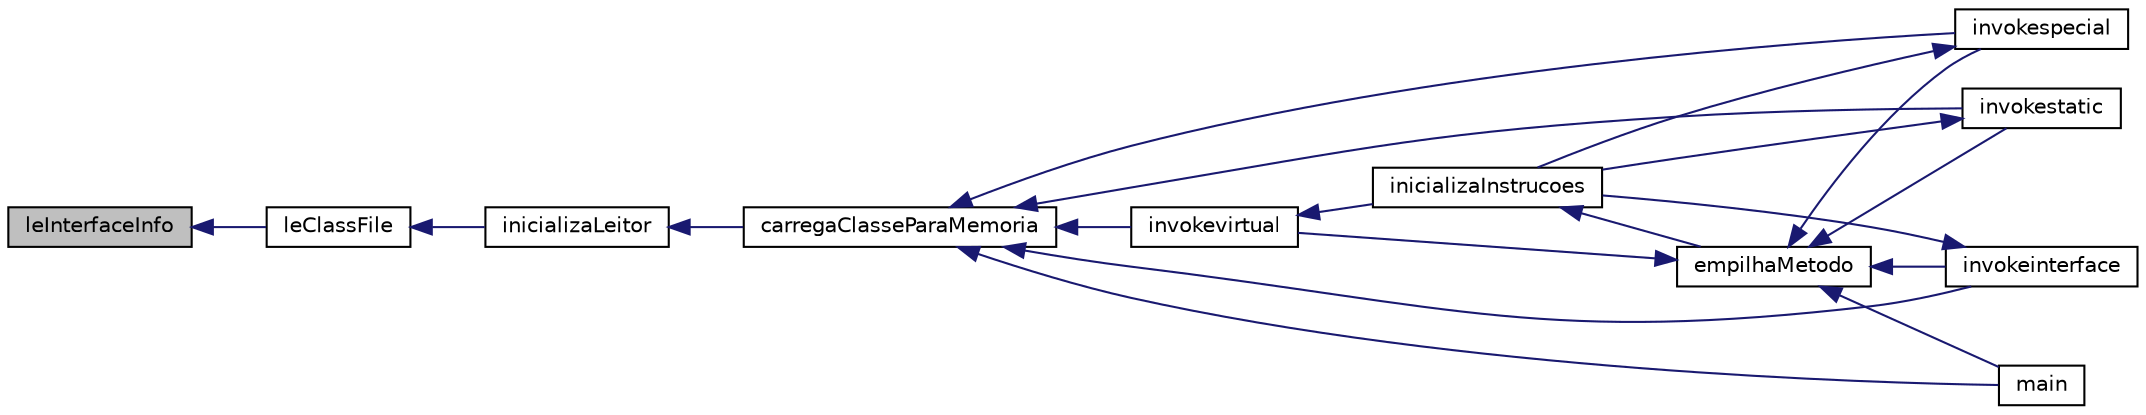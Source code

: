 digraph "leInterfaceInfo"
{
 // INTERACTIVE_SVG=YES
  edge [fontname="Helvetica",fontsize="10",labelfontname="Helvetica",labelfontsize="10"];
  node [fontname="Helvetica",fontsize="10",shape=record];
  rankdir="LR";
  Node190 [label="leInterfaceInfo",height=0.2,width=0.4,color="black", fillcolor="grey75", style="filled", fontcolor="black"];
  Node190 -> Node191 [dir="back",color="midnightblue",fontsize="10",style="solid",fontname="Helvetica"];
  Node191 [label="leClassFile",height=0.2,width=0.4,color="black", fillcolor="white", style="filled",URL="$leitor_8h.html#a6c4f68e13e23b5765be0187a0cd1e1bf"];
  Node191 -> Node192 [dir="back",color="midnightblue",fontsize="10",style="solid",fontname="Helvetica"];
  Node192 [label="inicializaLeitor",height=0.2,width=0.4,color="black", fillcolor="white", style="filled",URL="$leitor_8h.html#a658f67ed6a3ca72248e7cc0eaba67ba5"];
  Node192 -> Node193 [dir="back",color="midnightblue",fontsize="10",style="solid",fontname="Helvetica"];
  Node193 [label="carregaClasseParaMemoria",height=0.2,width=0.4,color="black", fillcolor="white", style="filled",URL="$carregador_8h.html#a6be3551b88a5154690e9e147217ca181"];
  Node193 -> Node194 [dir="back",color="midnightblue",fontsize="10",style="solid",fontname="Helvetica"];
  Node194 [label="invokevirtual",height=0.2,width=0.4,color="black", fillcolor="white", style="filled",URL="$instrucao_8h.html#a78801a57dd7317b58754d741e22607a7"];
  Node194 -> Node195 [dir="back",color="midnightblue",fontsize="10",style="solid",fontname="Helvetica"];
  Node195 [label="inicializaInstrucoes",height=0.2,width=0.4,color="black", fillcolor="white", style="filled",URL="$instrucao_8h.html#a308f4b87fb42ab5a62790c0127003ebe"];
  Node195 -> Node196 [dir="back",color="midnightblue",fontsize="10",style="solid",fontname="Helvetica"];
  Node196 [label="empilhaMetodo",height=0.2,width=0.4,color="black", fillcolor="white", style="filled",URL="$metodo_8h.html#a68acc5b3f2238f62b7d0ee50964183c1"];
  Node196 -> Node194 [dir="back",color="midnightblue",fontsize="10",style="solid",fontname="Helvetica"];
  Node196 -> Node197 [dir="back",color="midnightblue",fontsize="10",style="solid",fontname="Helvetica"];
  Node197 [label="invokespecial",height=0.2,width=0.4,color="black", fillcolor="white", style="filled",URL="$instrucao_8h.html#aea396d65920fd2046b81c2b5742f8fc2"];
  Node197 -> Node195 [dir="back",color="midnightblue",fontsize="10",style="solid",fontname="Helvetica"];
  Node196 -> Node198 [dir="back",color="midnightblue",fontsize="10",style="solid",fontname="Helvetica"];
  Node198 [label="invokestatic",height=0.2,width=0.4,color="black", fillcolor="white", style="filled",URL="$instrucao_8h.html#a99b74fdcaa5d59615718fc49f4cb1bf2"];
  Node198 -> Node195 [dir="back",color="midnightblue",fontsize="10",style="solid",fontname="Helvetica"];
  Node196 -> Node199 [dir="back",color="midnightblue",fontsize="10",style="solid",fontname="Helvetica"];
  Node199 [label="invokeinterface",height=0.2,width=0.4,color="black", fillcolor="white", style="filled",URL="$instrucao_8h.html#a04465c61aa4c123ce79dc562244e7af8"];
  Node199 -> Node195 [dir="back",color="midnightblue",fontsize="10",style="solid",fontname="Helvetica"];
  Node196 -> Node200 [dir="back",color="midnightblue",fontsize="10",style="solid",fontname="Helvetica"];
  Node200 [label="main",height=0.2,width=0.4,color="black", fillcolor="white", style="filled",URL="$main_8c.html#a0ddf1224851353fc92bfbff6f499fa97"];
  Node193 -> Node197 [dir="back",color="midnightblue",fontsize="10",style="solid",fontname="Helvetica"];
  Node193 -> Node198 [dir="back",color="midnightblue",fontsize="10",style="solid",fontname="Helvetica"];
  Node193 -> Node199 [dir="back",color="midnightblue",fontsize="10",style="solid",fontname="Helvetica"];
  Node193 -> Node200 [dir="back",color="midnightblue",fontsize="10",style="solid",fontname="Helvetica"];
}
